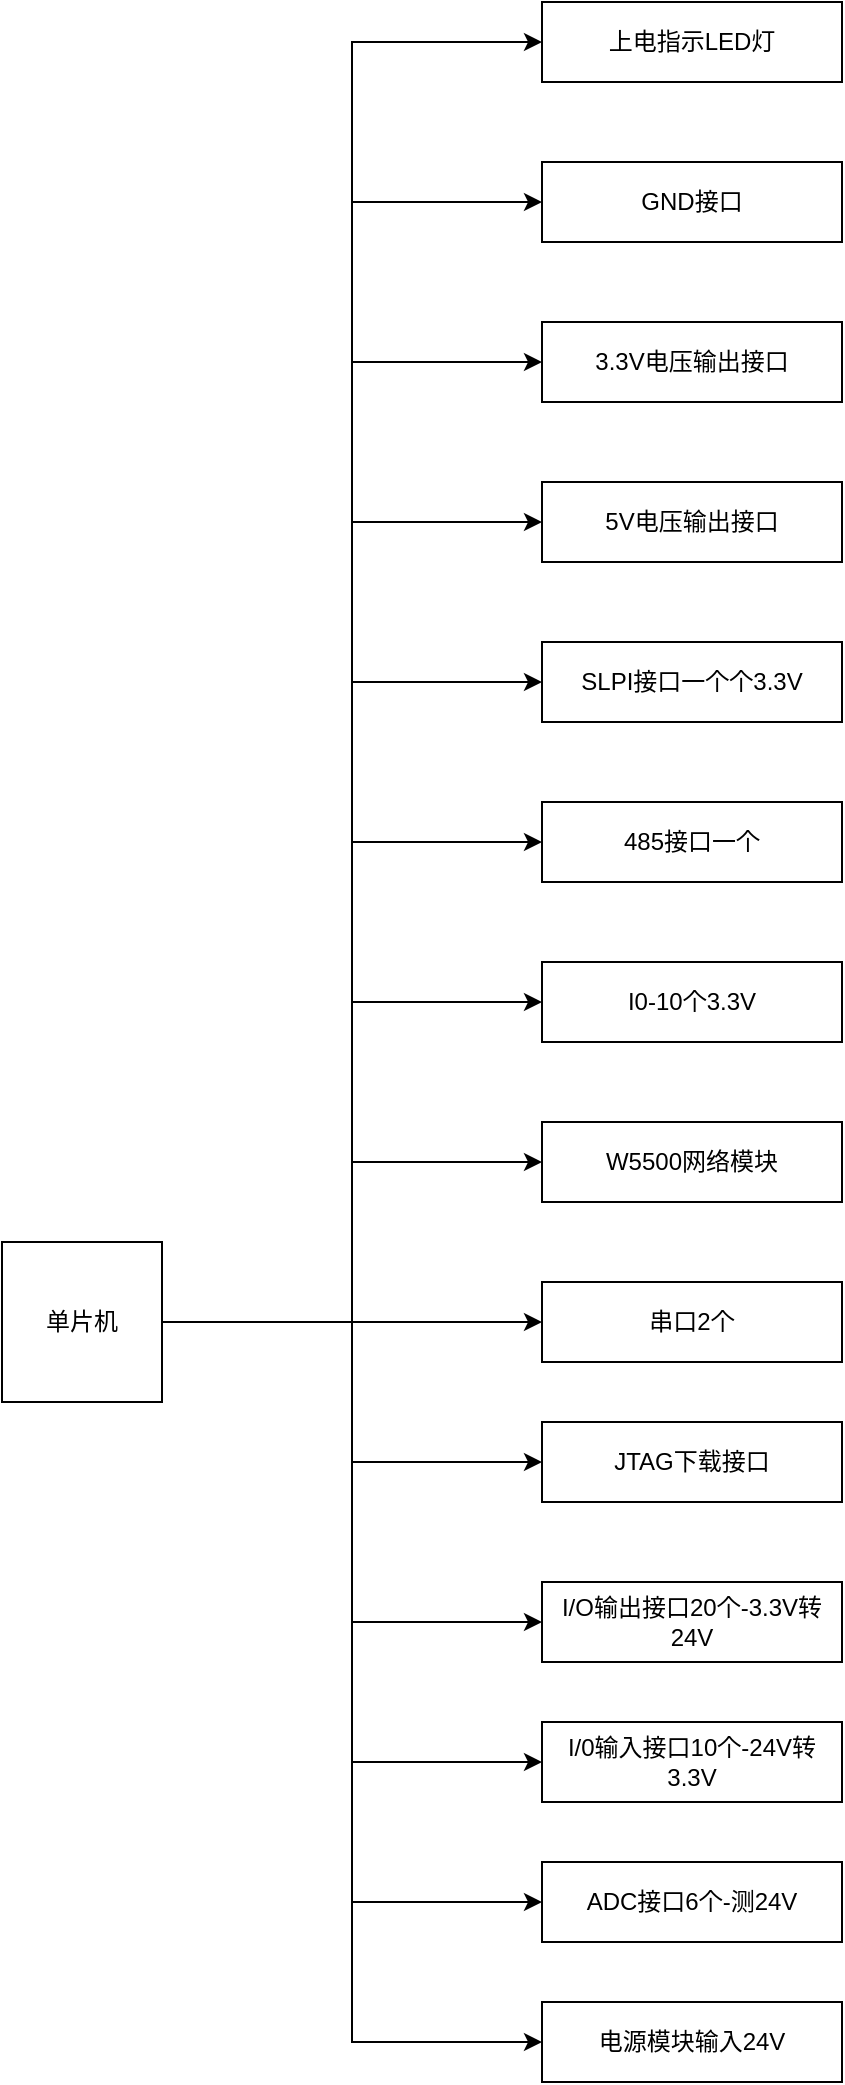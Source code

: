 <mxfile version="12.1.0" type="github" pages="1"><diagram id="8mPuaULYMpC6lJPFPBjU" name="Page-1"><mxGraphModel dx="1357" dy="1955" grid="1" gridSize="10" guides="1" tooltips="1" connect="1" arrows="1" fold="1" page="1" pageScale="1" pageWidth="827" pageHeight="1169" math="0" shadow="0"><root><mxCell id="0"/><mxCell id="1" parent="0"/><mxCell id="rMOgFX_VODS25ItfRM4U-4" value="" style="edgeStyle=orthogonalEdgeStyle;rounded=0;orthogonalLoop=1;jettySize=auto;html=1;entryX=0;entryY=0.5;entryDx=0;entryDy=0;" parent="1" source="rMOgFX_VODS25ItfRM4U-1" target="rMOgFX_VODS25ItfRM4U-8" edge="1"><mxGeometry relative="1" as="geometry"><mxPoint x="420" y="215" as="targetPoint"/></mxGeometry></mxCell><mxCell id="rMOgFX_VODS25ItfRM4U-10" style="edgeStyle=orthogonalEdgeStyle;rounded=0;orthogonalLoop=1;jettySize=auto;html=1;entryX=0;entryY=0.5;entryDx=0;entryDy=0;" parent="1" source="rMOgFX_VODS25ItfRM4U-1" target="rMOgFX_VODS25ItfRM4U-9" edge="1"><mxGeometry relative="1" as="geometry"/></mxCell><mxCell id="rMOgFX_VODS25ItfRM4U-13" style="edgeStyle=orthogonalEdgeStyle;rounded=0;orthogonalLoop=1;jettySize=auto;html=1;entryX=0;entryY=0.5;entryDx=0;entryDy=0;" parent="1" source="rMOgFX_VODS25ItfRM4U-1" target="rMOgFX_VODS25ItfRM4U-11" edge="1"><mxGeometry relative="1" as="geometry"/></mxCell><mxCell id="rMOgFX_VODS25ItfRM4U-25" style="edgeStyle=orthogonalEdgeStyle;rounded=0;orthogonalLoop=1;jettySize=auto;html=1;entryX=0;entryY=0.5;entryDx=0;entryDy=0;" parent="1" source="rMOgFX_VODS25ItfRM4U-1" target="rMOgFX_VODS25ItfRM4U-14" edge="1"><mxGeometry relative="1" as="geometry"/></mxCell><mxCell id="rMOgFX_VODS25ItfRM4U-26" style="edgeStyle=orthogonalEdgeStyle;rounded=0;orthogonalLoop=1;jettySize=auto;html=1;entryX=0;entryY=0.5;entryDx=0;entryDy=0;" parent="1" source="rMOgFX_VODS25ItfRM4U-1" target="rMOgFX_VODS25ItfRM4U-21" edge="1"><mxGeometry relative="1" as="geometry"/></mxCell><mxCell id="rMOgFX_VODS25ItfRM4U-27" style="edgeStyle=orthogonalEdgeStyle;rounded=0;orthogonalLoop=1;jettySize=auto;html=1;entryX=0;entryY=0.5;entryDx=0;entryDy=0;" parent="1" source="rMOgFX_VODS25ItfRM4U-1" target="rMOgFX_VODS25ItfRM4U-18" edge="1"><mxGeometry relative="1" as="geometry"/></mxCell><mxCell id="rMOgFX_VODS25ItfRM4U-28" style="edgeStyle=orthogonalEdgeStyle;rounded=0;orthogonalLoop=1;jettySize=auto;html=1;entryX=0;entryY=0.5;entryDx=0;entryDy=0;" parent="1" source="rMOgFX_VODS25ItfRM4U-1" target="rMOgFX_VODS25ItfRM4U-20" edge="1"><mxGeometry relative="1" as="geometry"/></mxCell><mxCell id="rMOgFX_VODS25ItfRM4U-29" style="edgeStyle=orthogonalEdgeStyle;rounded=0;orthogonalLoop=1;jettySize=auto;html=1;entryX=0;entryY=0.5;entryDx=0;entryDy=0;" parent="1" source="rMOgFX_VODS25ItfRM4U-1" target="rMOgFX_VODS25ItfRM4U-22" edge="1"><mxGeometry relative="1" as="geometry"/></mxCell><mxCell id="rMOgFX_VODS25ItfRM4U-30" style="edgeStyle=orthogonalEdgeStyle;rounded=0;orthogonalLoop=1;jettySize=auto;html=1;entryX=0;entryY=0.5;entryDx=0;entryDy=0;" parent="1" source="rMOgFX_VODS25ItfRM4U-1" target="rMOgFX_VODS25ItfRM4U-23" edge="1"><mxGeometry relative="1" as="geometry"/></mxCell><mxCell id="rMOgFX_VODS25ItfRM4U-31" style="edgeStyle=orthogonalEdgeStyle;rounded=0;orthogonalLoop=1;jettySize=auto;html=1;entryX=0;entryY=0.5;entryDx=0;entryDy=0;" parent="1" source="rMOgFX_VODS25ItfRM4U-1" target="rMOgFX_VODS25ItfRM4U-24" edge="1"><mxGeometry relative="1" as="geometry"/></mxCell><mxCell id="rMOgFX_VODS25ItfRM4U-32" style="edgeStyle=orthogonalEdgeStyle;rounded=0;orthogonalLoop=1;jettySize=auto;html=1;entryX=0;entryY=0.5;entryDx=0;entryDy=0;" parent="1" source="rMOgFX_VODS25ItfRM4U-1" target="rMOgFX_VODS25ItfRM4U-15" edge="1"><mxGeometry relative="1" as="geometry"/></mxCell><mxCell id="rMOgFX_VODS25ItfRM4U-33" style="edgeStyle=orthogonalEdgeStyle;rounded=0;orthogonalLoop=1;jettySize=auto;html=1;entryX=0;entryY=0.5;entryDx=0;entryDy=0;" parent="1" source="rMOgFX_VODS25ItfRM4U-1" target="rMOgFX_VODS25ItfRM4U-16" edge="1"><mxGeometry relative="1" as="geometry"/></mxCell><mxCell id="rMOgFX_VODS25ItfRM4U-34" style="edgeStyle=orthogonalEdgeStyle;rounded=0;orthogonalLoop=1;jettySize=auto;html=1;entryX=0;entryY=0.5;entryDx=0;entryDy=0;" parent="1" source="rMOgFX_VODS25ItfRM4U-1" target="rMOgFX_VODS25ItfRM4U-17" edge="1"><mxGeometry relative="1" as="geometry"/></mxCell><mxCell id="4xn4Md3Ivl0Ej9EdZ87p-2" style="edgeStyle=orthogonalEdgeStyle;rounded=0;orthogonalLoop=1;jettySize=auto;html=1;entryX=0;entryY=0.5;entryDx=0;entryDy=0;" edge="1" parent="1" source="rMOgFX_VODS25ItfRM4U-1" target="4xn4Md3Ivl0Ej9EdZ87p-1"><mxGeometry relative="1" as="geometry"/></mxCell><mxCell id="rMOgFX_VODS25ItfRM4U-1" value="单片机" style="whiteSpace=wrap;html=1;aspect=fixed;" parent="1" vertex="1"><mxGeometry x="160" y="250" width="80" height="80" as="geometry"/></mxCell><mxCell id="rMOgFX_VODS25ItfRM4U-8" value="&lt;span style=&quot;white-space: normal&quot;&gt;W5500网络模块&lt;/span&gt;" style="rounded=0;whiteSpace=wrap;html=1;" parent="1" vertex="1"><mxGeometry x="430" y="190" width="150" height="40" as="geometry"/></mxCell><mxCell id="rMOgFX_VODS25ItfRM4U-9" value="&lt;span style=&quot;white-space: normal&quot;&gt;I/O输出接口20个-3.3V转24V&lt;/span&gt;" style="rounded=0;whiteSpace=wrap;html=1;" parent="1" vertex="1"><mxGeometry x="430" y="420" width="150" height="40" as="geometry"/></mxCell><mxCell id="rMOgFX_VODS25ItfRM4U-11" value="&lt;span style=&quot;white-space: normal&quot;&gt;串口2个&lt;/span&gt;" style="rounded=0;whiteSpace=wrap;html=1;" parent="1" vertex="1"><mxGeometry x="430" y="270" width="150" height="40" as="geometry"/></mxCell><mxCell id="rMOgFX_VODS25ItfRM4U-14" value="&lt;span style=&quot;white-space: normal&quot;&gt;JTAG下载接口&lt;/span&gt;" style="rounded=0;whiteSpace=wrap;html=1;" parent="1" vertex="1"><mxGeometry x="430" y="340" width="150" height="40" as="geometry"/></mxCell><mxCell id="rMOgFX_VODS25ItfRM4U-15" value="I/0输入接口10个-24V转3.3V" style="rounded=0;whiteSpace=wrap;html=1;" parent="1" vertex="1"><mxGeometry x="430" y="490" width="150" height="40" as="geometry"/></mxCell><mxCell id="rMOgFX_VODS25ItfRM4U-16" value="ADC接口6个-测24V" style="rounded=0;whiteSpace=wrap;html=1;" parent="1" vertex="1"><mxGeometry x="430" y="560" width="150" height="40" as="geometry"/></mxCell><mxCell id="rMOgFX_VODS25ItfRM4U-17" value="电源模块输入24V" style="rounded=0;whiteSpace=wrap;html=1;" parent="1" vertex="1"><mxGeometry x="430" y="630" width="150" height="40" as="geometry"/></mxCell><mxCell id="rMOgFX_VODS25ItfRM4U-18" value="485接口一个" style="rounded=0;whiteSpace=wrap;html=1;" parent="1" vertex="1"><mxGeometry x="430" y="30" width="150" height="40" as="geometry"/></mxCell><mxCell id="rMOgFX_VODS25ItfRM4U-20" value="SLPI接口一个个3.3V" style="rounded=0;whiteSpace=wrap;html=1;" parent="1" vertex="1"><mxGeometry x="430" y="-50" width="150" height="40" as="geometry"/></mxCell><mxCell id="rMOgFX_VODS25ItfRM4U-21" value="I0-10个3.3V" style="rounded=0;whiteSpace=wrap;html=1;" parent="1" vertex="1"><mxGeometry x="430" y="110" width="150" height="40" as="geometry"/></mxCell><mxCell id="rMOgFX_VODS25ItfRM4U-22" value="5V电压输出接口" style="rounded=0;whiteSpace=wrap;html=1;" parent="1" vertex="1"><mxGeometry x="430" y="-130" width="150" height="40" as="geometry"/></mxCell><mxCell id="rMOgFX_VODS25ItfRM4U-23" value="3.3V电压输出接口" style="rounded=0;whiteSpace=wrap;html=1;" parent="1" vertex="1"><mxGeometry x="430" y="-210" width="150" height="40" as="geometry"/></mxCell><mxCell id="rMOgFX_VODS25ItfRM4U-24" value="GND接口" style="rounded=0;whiteSpace=wrap;html=1;" parent="1" vertex="1"><mxGeometry x="430" y="-290" width="150" height="40" as="geometry"/></mxCell><mxCell id="4xn4Md3Ivl0Ej9EdZ87p-1" value="上电指示LED灯" style="rounded=0;whiteSpace=wrap;html=1;" vertex="1" parent="1"><mxGeometry x="430" y="-370" width="150" height="40" as="geometry"/></mxCell></root></mxGraphModel></diagram></mxfile>